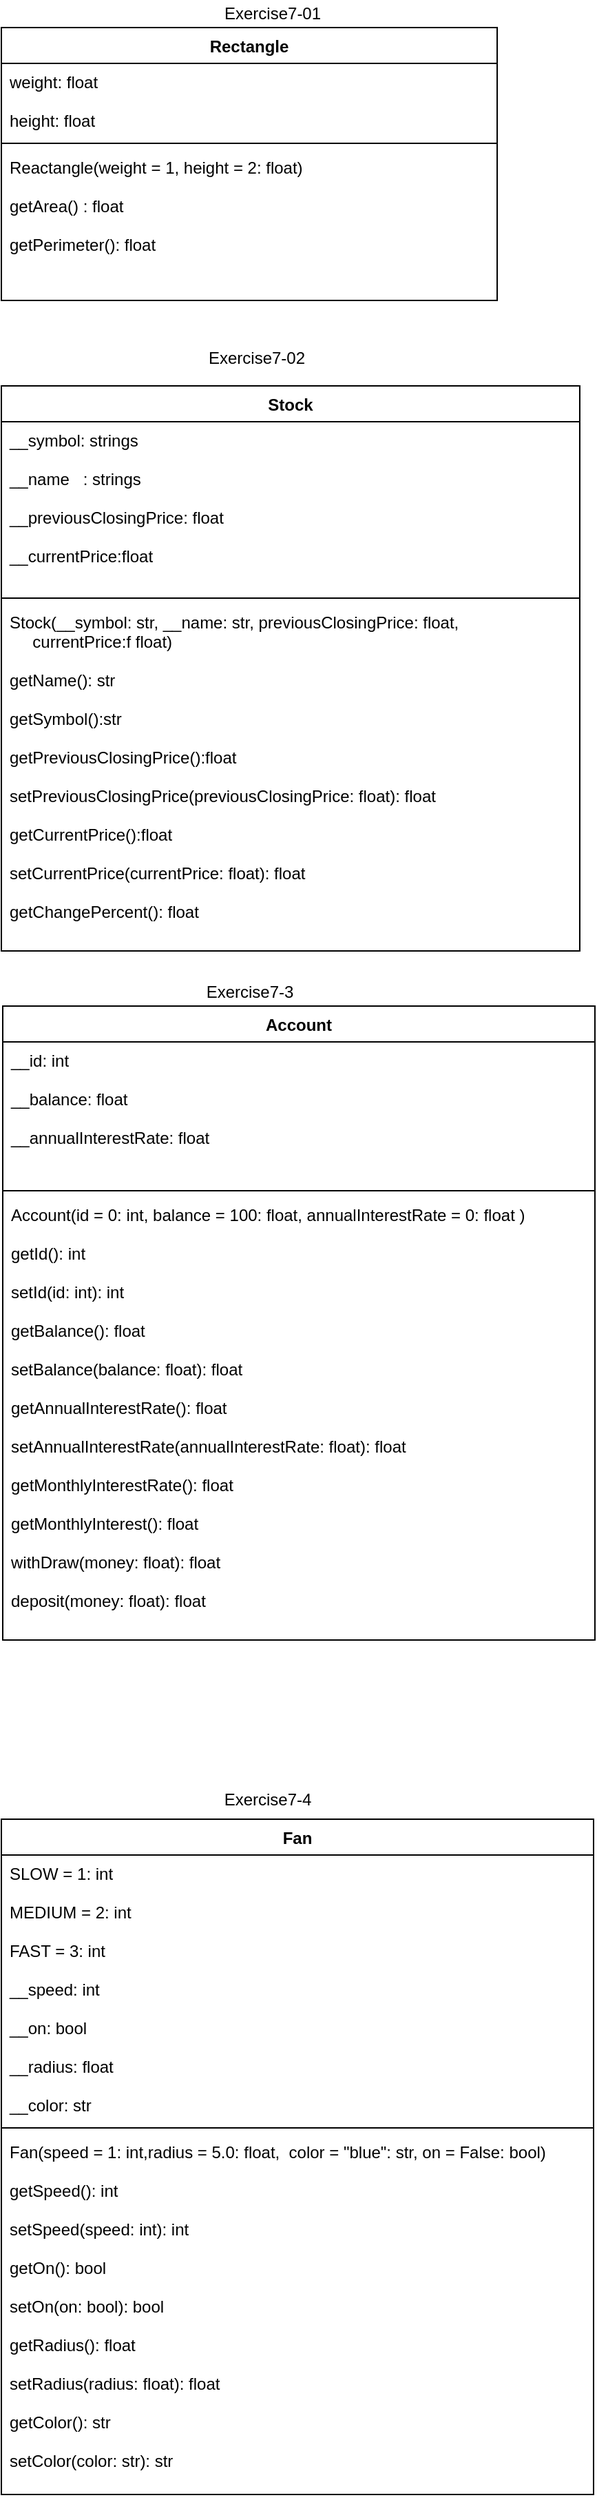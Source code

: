 <mxfile version="12.3.2" type="device" pages="1"><diagram id="FVeus3pUGLdNK0CIAeZv" name="第 1 页"><mxGraphModel dx="226" dy="143" grid="1" gridSize="10" guides="1" tooltips="1" connect="1" arrows="1" fold="1" page="1" pageScale="1" pageWidth="827" pageHeight="1169" math="0" shadow="0"><root><mxCell id="0"/><mxCell id="1" parent="0"/><mxCell id="rkcQdI_5mJwWihTcsOGj-5" value="Rectangle" style="swimlane;fontStyle=1;align=center;verticalAlign=top;childLayout=stackLayout;horizontal=1;startSize=26;horizontalStack=0;resizeParent=1;resizeParentMax=0;resizeLast=0;collapsible=1;marginBottom=0;" parent="1" vertex="1"><mxGeometry x="30" y="40" width="360" height="198" as="geometry"><mxRectangle x="30" y="40" width="90" height="26" as="alternateBounds"/></mxGeometry></mxCell><mxCell id="rkcQdI_5mJwWihTcsOGj-6" value="weight: float&#10;&#10;height: float" style="text;strokeColor=none;fillColor=none;align=left;verticalAlign=top;spacingLeft=4;spacingRight=4;overflow=hidden;rotatable=0;points=[[0,0.5],[1,0.5]];portConstraint=eastwest;" parent="rkcQdI_5mJwWihTcsOGj-5" vertex="1"><mxGeometry y="26" width="360" height="54" as="geometry"/></mxCell><mxCell id="rkcQdI_5mJwWihTcsOGj-7" value="" style="line;strokeWidth=1;fillColor=none;align=left;verticalAlign=middle;spacingTop=-1;spacingLeft=3;spacingRight=3;rotatable=0;labelPosition=right;points=[];portConstraint=eastwest;" parent="rkcQdI_5mJwWihTcsOGj-5" vertex="1"><mxGeometry y="80" width="360" height="8" as="geometry"/></mxCell><mxCell id="rkcQdI_5mJwWihTcsOGj-8" value="Reactangle(weight = 1, height = 2: float)&#10;&#10;getArea() : float&#10;&#10;getPerimeter(): float" style="text;strokeColor=none;fillColor=none;align=left;verticalAlign=top;spacingLeft=4;spacingRight=4;overflow=hidden;rotatable=0;points=[[0,0.5],[1,0.5]];portConstraint=eastwest;" parent="rkcQdI_5mJwWihTcsOGj-5" vertex="1"><mxGeometry y="88" width="360" height="110" as="geometry"/></mxCell><mxCell id="SGRhw7ow-4fyVcjfzqLi-1" value="Exercise7-01&lt;br&gt;" style="text;html=1;resizable=0;points=[];autosize=1;align=left;verticalAlign=top;spacingTop=-4;" parent="1" vertex="1"><mxGeometry x="190" y="20" width="90" height="20" as="geometry"/></mxCell><mxCell id="TUo98b19ToOdc2PXsG0X-1" value="Stock" style="swimlane;fontStyle=1;align=center;verticalAlign=top;childLayout=stackLayout;horizontal=1;startSize=26;horizontalStack=0;resizeParent=1;resizeParentMax=0;resizeLast=0;collapsible=1;marginBottom=0;" parent="1" vertex="1"><mxGeometry x="30" y="300" width="420" height="410" as="geometry"/></mxCell><mxCell id="TUo98b19ToOdc2PXsG0X-2" value="__symbol: strings&#10;&#10;__name   : strings&#10;&#10;__previousClosingPrice: float&#10;&#10;__currentPrice:float" style="text;strokeColor=none;fillColor=none;align=left;verticalAlign=top;spacingLeft=4;spacingRight=4;overflow=hidden;rotatable=0;points=[[0,0.5],[1,0.5]];portConstraint=eastwest;" parent="TUo98b19ToOdc2PXsG0X-1" vertex="1"><mxGeometry y="26" width="420" height="124" as="geometry"/></mxCell><mxCell id="TUo98b19ToOdc2PXsG0X-3" value="" style="line;strokeWidth=1;fillColor=none;align=left;verticalAlign=middle;spacingTop=-1;spacingLeft=3;spacingRight=3;rotatable=0;labelPosition=right;points=[];portConstraint=eastwest;" parent="TUo98b19ToOdc2PXsG0X-1" vertex="1"><mxGeometry y="150" width="420" height="8" as="geometry"/></mxCell><mxCell id="TUo98b19ToOdc2PXsG0X-4" value="Stock(__symbol: str, __name: str, previousClosingPrice: float, &#10;     currentPrice:f float)&#10;&#10;getName(): str&#10;&#10;getSymbol():str&#10;&#10;getPreviousClosingPrice():float&#10;&#10;setPreviousClosingPrice(previousClosingPrice: float): float&#10;&#10;getCurrentPrice():float&#10;&#10;setCurrentPrice(currentPrice: float): float&#10;&#10;getChangePercent(): float" style="text;strokeColor=none;fillColor=none;align=left;verticalAlign=top;spacingLeft=4;spacingRight=4;overflow=hidden;rotatable=0;points=[[0,0.5],[1,0.5]];portConstraint=eastwest;" parent="TUo98b19ToOdc2PXsG0X-1" vertex="1"><mxGeometry y="158" width="420" height="252" as="geometry"/></mxCell><mxCell id="TUo98b19ToOdc2PXsG0X-5" value="Exercise7-02" style="text;html=1;align=center;verticalAlign=middle;resizable=0;points=[];;autosize=1;" parent="1" vertex="1"><mxGeometry x="170" y="270" width="90" height="20" as="geometry"/></mxCell><mxCell id="cmLqf6oh-oJVk7gKyRHD-1" value="Account" style="swimlane;fontStyle=1;align=center;verticalAlign=top;childLayout=stackLayout;horizontal=1;startSize=26;horizontalStack=0;resizeParent=1;resizeParentMax=0;resizeLast=0;collapsible=1;marginBottom=0;" parent="1" vertex="1"><mxGeometry x="31" y="750" width="430" height="460" as="geometry"/></mxCell><mxCell id="cmLqf6oh-oJVk7gKyRHD-2" value="__id: int&#10;&#10;__balance: float&#10;&#10;__annualInterestRate: float" style="text;strokeColor=none;fillColor=none;align=left;verticalAlign=top;spacingLeft=4;spacingRight=4;overflow=hidden;rotatable=0;points=[[0,0.5],[1,0.5]];portConstraint=eastwest;" parent="cmLqf6oh-oJVk7gKyRHD-1" vertex="1"><mxGeometry y="26" width="430" height="104" as="geometry"/></mxCell><mxCell id="cmLqf6oh-oJVk7gKyRHD-3" value="" style="line;strokeWidth=1;fillColor=none;align=left;verticalAlign=middle;spacingTop=-1;spacingLeft=3;spacingRight=3;rotatable=0;labelPosition=right;points=[];portConstraint=eastwest;" parent="cmLqf6oh-oJVk7gKyRHD-1" vertex="1"><mxGeometry y="130" width="430" height="8" as="geometry"/></mxCell><mxCell id="cmLqf6oh-oJVk7gKyRHD-4" value="Account(id = 0: int, balance = 100: float, annualInterestRate = 0: float )&#10;&#10;getId(): int&#10;&#10;setId(id: int): int&#10;&#10;getBalance(): float&#10;&#10;setBalance(balance: float): float&#10;&#10;getAnnualInterestRate(): float&#10;&#10;setAnnualInterestRate(annualInterestRate: float): float&#10;&#10;getMonthlyInterestRate(): float&#10;&#10;getMonthlyInterest(): float&#10;&#10;withDraw(money: float): float&#10;&#10;deposit(money: float): float&#10;" style="text;strokeColor=none;fillColor=none;align=left;verticalAlign=top;spacingLeft=4;spacingRight=4;overflow=hidden;rotatable=0;points=[[0,0.5],[1,0.5]];portConstraint=eastwest;" parent="cmLqf6oh-oJVk7gKyRHD-1" vertex="1"><mxGeometry y="138" width="430" height="322" as="geometry"/></mxCell><mxCell id="cmLqf6oh-oJVk7gKyRHD-5" value="Exercise7-3" style="text;html=1;align=center;verticalAlign=middle;resizable=0;points=[];;autosize=1;" parent="1" vertex="1"><mxGeometry x="170" y="730" width="80" height="20" as="geometry"/></mxCell><mxCell id="uCFrWpNPY-enKjThEgnc-1" value="Fan" style="swimlane;fontStyle=1;align=center;verticalAlign=top;childLayout=stackLayout;horizontal=1;startSize=26;horizontalStack=0;resizeParent=1;resizeParentMax=0;resizeLast=0;collapsible=1;marginBottom=0;" parent="1" vertex="1"><mxGeometry x="30" y="1340" width="430" height="490" as="geometry"/></mxCell><mxCell id="uCFrWpNPY-enKjThEgnc-2" value="SLOW = 1: int&#10;&#10;MEDIUM = 2: int&#10;&#10;FAST = 3: int&#10;&#10;__speed: int&#10;&#10;__on: bool&#10;&#10;__radius: float&#10;&#10;__color: str" style="text;strokeColor=none;fillColor=none;align=left;verticalAlign=top;spacingLeft=4;spacingRight=4;overflow=hidden;rotatable=0;points=[[0,0.5],[1,0.5]];portConstraint=eastwest;" parent="uCFrWpNPY-enKjThEgnc-1" vertex="1"><mxGeometry y="26" width="430" height="194" as="geometry"/></mxCell><mxCell id="uCFrWpNPY-enKjThEgnc-3" value="" style="line;strokeWidth=1;fillColor=none;align=left;verticalAlign=middle;spacingTop=-1;spacingLeft=3;spacingRight=3;rotatable=0;labelPosition=right;points=[];portConstraint=eastwest;" parent="uCFrWpNPY-enKjThEgnc-1" vertex="1"><mxGeometry y="220" width="430" height="8" as="geometry"/></mxCell><mxCell id="uCFrWpNPY-enKjThEgnc-4" value="Fan(speed = 1: int,radius = 5.0: float,  color = &quot;blue&quot;: str, on = False: bool)&#10;&#10;getSpeed(): int&#10;&#10;setSpeed(speed: int): int&#10;&#10;getOn(): bool&#10;&#10;setOn(on: bool): bool&#10;&#10;getRadius(): float&#10;&#10;setRadius(radius: float): float&#10;&#10;getColor(): str&#10;&#10;setColor(color: str): str&#10;&#10;&#10;&#10;&#10;&#10;&#10;&#10;&#10;" style="text;strokeColor=none;fillColor=none;align=left;verticalAlign=top;spacingLeft=4;spacingRight=4;overflow=hidden;rotatable=0;points=[[0,0.5],[1,0.5]];portConstraint=eastwest;" parent="uCFrWpNPY-enKjThEgnc-1" vertex="1"><mxGeometry y="228" width="430" height="262" as="geometry"/></mxCell><mxCell id="uCFrWpNPY-enKjThEgnc-5" value="Exercise7-4" style="text;html=1;align=center;verticalAlign=middle;resizable=0;points=[];;autosize=1;" parent="1" vertex="1"><mxGeometry x="183" y="1316" width="80" height="20" as="geometry"/></mxCell></root></mxGraphModel></diagram></mxfile>